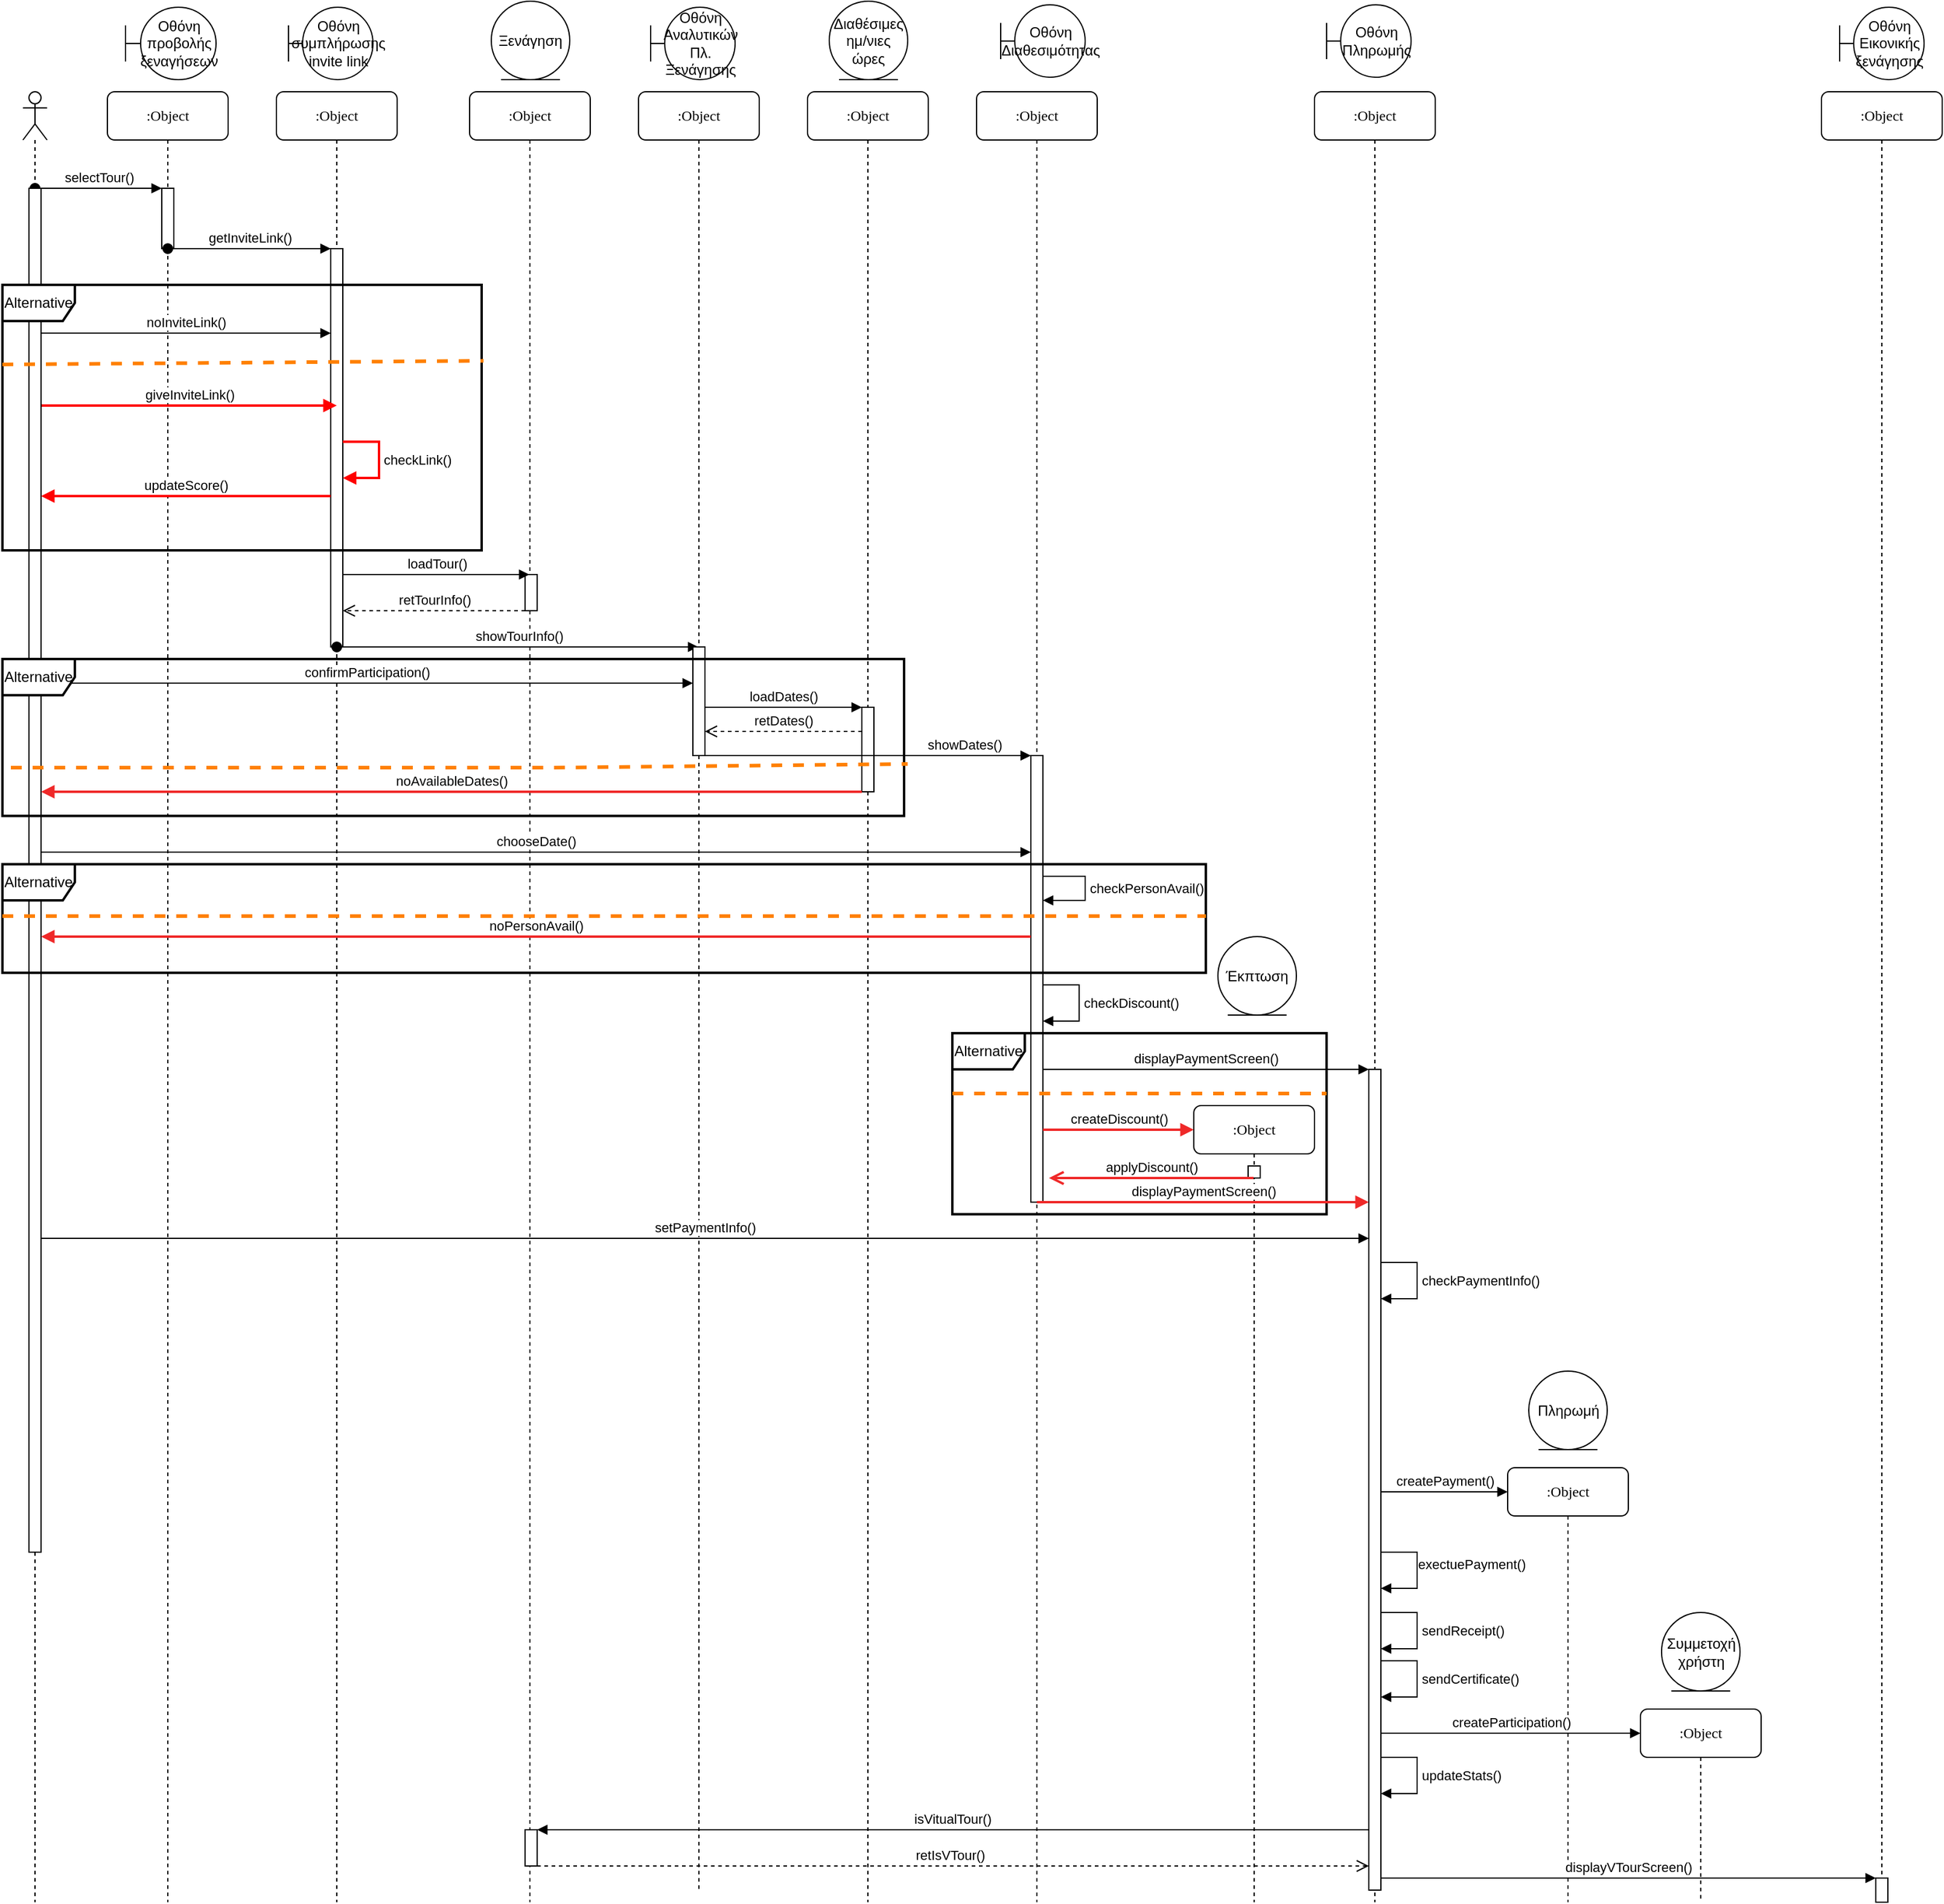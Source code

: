 <mxfile version="21.2.7" type="device">
  <diagram name="Page-1" id="13e1069c-82ec-6db2-03f1-153e76fe0fe0">
    <mxGraphModel dx="1557" dy="818" grid="1" gridSize="10" guides="1" tooltips="1" connect="1" arrows="1" fold="1" page="1" pageScale="1" pageWidth="1100" pageHeight="850" background="none" math="0" shadow="0">
      <root>
        <mxCell id="0" />
        <mxCell id="1" parent="0" />
        <mxCell id="7baba1c4bc27f4b0-3" value=":Object" style="shape=umlLifeline;perimeter=lifelinePerimeter;whiteSpace=wrap;html=1;container=1;collapsible=0;recursiveResize=0;outlineConnect=0;rounded=1;shadow=0;comic=0;labelBackgroundColor=none;strokeWidth=1;fontFamily=Verdana;fontSize=12;align=center;" parent="1" vertex="1">
          <mxGeometry x="400" y="80" width="100" height="1500" as="geometry" />
        </mxCell>
        <mxCell id="dj44LJOCPVhBjcXv33t8-38" value="" style="html=1;points=[];perimeter=orthogonalPerimeter;outlineConnect=0;targetShapes=umlLifeline;portConstraint=eastwest;newEdgeStyle={&quot;edgeStyle&quot;:&quot;elbowEdgeStyle&quot;,&quot;elbow&quot;:&quot;vertical&quot;,&quot;curved&quot;:0,&quot;rounded&quot;:0};" parent="7baba1c4bc27f4b0-3" vertex="1">
          <mxGeometry x="46" y="400" width="10" height="30" as="geometry" />
        </mxCell>
        <mxCell id="gjY2P6KVHGugal5kEeXi-45" value="" style="html=1;points=[];perimeter=orthogonalPerimeter;outlineConnect=0;targetShapes=umlLifeline;portConstraint=eastwest;newEdgeStyle={&quot;edgeStyle&quot;:&quot;elbowEdgeStyle&quot;,&quot;elbow&quot;:&quot;vertical&quot;,&quot;curved&quot;:0,&quot;rounded&quot;:0};" vertex="1" parent="7baba1c4bc27f4b0-3">
          <mxGeometry x="46" y="1440" width="10" height="30" as="geometry" />
        </mxCell>
        <mxCell id="7baba1c4bc27f4b0-2" value=":Object" style="shape=umlLifeline;perimeter=lifelinePerimeter;whiteSpace=wrap;html=1;container=1;collapsible=0;recursiveResize=0;outlineConnect=0;rounded=1;shadow=0;comic=0;labelBackgroundColor=none;strokeWidth=1;fontFamily=Verdana;fontSize=12;align=center;" parent="1" vertex="1">
          <mxGeometry x="240" y="80" width="100" height="1500" as="geometry" />
        </mxCell>
        <mxCell id="dj44LJOCPVhBjcXv33t8-22" value="" style="html=1;points=[];perimeter=orthogonalPerimeter;outlineConnect=0;targetShapes=umlLifeline;portConstraint=eastwest;newEdgeStyle={&quot;edgeStyle&quot;:&quot;elbowEdgeStyle&quot;,&quot;elbow&quot;:&quot;vertical&quot;,&quot;curved&quot;:0,&quot;rounded&quot;:0};" parent="7baba1c4bc27f4b0-2" vertex="1">
          <mxGeometry x="45" y="130" width="10" height="330" as="geometry" />
        </mxCell>
        <mxCell id="dj44LJOCPVhBjcXv33t8-31" value="checkLink()" style="html=1;align=left;spacingLeft=2;endArrow=block;rounded=0;edgeStyle=orthogonalEdgeStyle;curved=0;rounded=0;strokeColor=#FF0000;strokeWidth=2;" parent="7baba1c4bc27f4b0-2" target="dj44LJOCPVhBjcXv33t8-22" edge="1">
          <mxGeometry relative="1" as="geometry">
            <mxPoint x="55" y="290" as="sourcePoint" />
            <Array as="points">
              <mxPoint x="85" y="290" />
              <mxPoint x="85" y="320" />
            </Array>
            <mxPoint x="60" y="320" as="targetPoint" />
          </mxGeometry>
        </mxCell>
        <mxCell id="dj44LJOCPVhBjcXv33t8-37" value="loadTour()" style="html=1;verticalAlign=bottom;endArrow=block;edgeStyle=elbowEdgeStyle;elbow=vertical;curved=0;rounded=0;" parent="7baba1c4bc27f4b0-2" target="7baba1c4bc27f4b0-3" edge="1">
          <mxGeometry width="80" relative="1" as="geometry">
            <mxPoint x="55" y="400" as="sourcePoint" />
            <mxPoint x="135" y="400" as="targetPoint" />
          </mxGeometry>
        </mxCell>
        <mxCell id="dj44LJOCPVhBjcXv33t8-48" value="showTourInfo()" style="html=1;verticalAlign=bottom;startArrow=oval;endArrow=block;startSize=8;edgeStyle=elbowEdgeStyle;elbow=vertical;curved=0;rounded=0;" parent="7baba1c4bc27f4b0-2" target="7baba1c4bc27f4b0-4" edge="1">
          <mxGeometry x="0.009" relative="1" as="geometry">
            <mxPoint x="50" y="460" as="sourcePoint" />
            <mxPoint as="offset" />
          </mxGeometry>
        </mxCell>
        <mxCell id="7baba1c4bc27f4b0-4" value=":Object" style="shape=umlLifeline;perimeter=lifelinePerimeter;whiteSpace=wrap;html=1;container=1;collapsible=0;recursiveResize=0;outlineConnect=0;rounded=1;shadow=0;comic=0;labelBackgroundColor=none;strokeWidth=1;fontFamily=Verdana;fontSize=12;align=center;" parent="1" vertex="1">
          <mxGeometry x="540" y="80" width="100" height="1490" as="geometry" />
        </mxCell>
        <mxCell id="dj44LJOCPVhBjcXv33t8-47" value="" style="html=1;points=[];perimeter=orthogonalPerimeter;outlineConnect=0;targetShapes=umlLifeline;portConstraint=eastwest;newEdgeStyle={&quot;edgeStyle&quot;:&quot;elbowEdgeStyle&quot;,&quot;elbow&quot;:&quot;vertical&quot;,&quot;curved&quot;:0,&quot;rounded&quot;:0};" parent="7baba1c4bc27f4b0-4" vertex="1">
          <mxGeometry x="45" y="460" width="10" height="90" as="geometry" />
        </mxCell>
        <mxCell id="7baba1c4bc27f4b0-5" value=":Object" style="shape=umlLifeline;perimeter=lifelinePerimeter;whiteSpace=wrap;html=1;container=1;collapsible=0;recursiveResize=0;outlineConnect=0;rounded=1;shadow=0;comic=0;labelBackgroundColor=none;strokeWidth=1;fontFamily=Verdana;fontSize=12;align=center;" parent="1" vertex="1">
          <mxGeometry x="680" y="80" width="100" height="1500" as="geometry" />
        </mxCell>
        <mxCell id="dj44LJOCPVhBjcXv33t8-50" value="" style="html=1;points=[];perimeter=orthogonalPerimeter;outlineConnect=0;targetShapes=umlLifeline;portConstraint=eastwest;newEdgeStyle={&quot;edgeStyle&quot;:&quot;elbowEdgeStyle&quot;,&quot;elbow&quot;:&quot;vertical&quot;,&quot;curved&quot;:0,&quot;rounded&quot;:0};" parent="7baba1c4bc27f4b0-5" vertex="1">
          <mxGeometry x="45" y="510" width="10" height="70" as="geometry" />
        </mxCell>
        <mxCell id="7baba1c4bc27f4b0-6" value=":Object" style="shape=umlLifeline;perimeter=lifelinePerimeter;whiteSpace=wrap;html=1;container=1;collapsible=0;recursiveResize=0;outlineConnect=0;rounded=1;shadow=0;comic=0;labelBackgroundColor=none;strokeWidth=1;fontFamily=Verdana;fontSize=12;align=center;" parent="1" vertex="1">
          <mxGeometry x="820" y="80" width="100" height="1500" as="geometry" />
        </mxCell>
        <mxCell id="gjY2P6KVHGugal5kEeXi-13" value="" style="html=1;points=[];perimeter=orthogonalPerimeter;outlineConnect=0;targetShapes=umlLifeline;portConstraint=eastwest;newEdgeStyle={&quot;edgeStyle&quot;:&quot;elbowEdgeStyle&quot;,&quot;elbow&quot;:&quot;vertical&quot;,&quot;curved&quot;:0,&quot;rounded&quot;:0};" vertex="1" parent="7baba1c4bc27f4b0-6">
          <mxGeometry x="45" y="550" width="10" height="370" as="geometry" />
        </mxCell>
        <mxCell id="gjY2P6KVHGugal5kEeXi-16" value="checkPersonAvail()" style="html=1;align=left;spacingLeft=2;endArrow=block;rounded=0;edgeStyle=orthogonalEdgeStyle;curved=0;rounded=0;" edge="1" target="gjY2P6KVHGugal5kEeXi-13" parent="7baba1c4bc27f4b0-6">
          <mxGeometry relative="1" as="geometry">
            <mxPoint x="55" y="650" as="sourcePoint" />
            <Array as="points">
              <mxPoint x="90" y="650" />
              <mxPoint x="90" y="670" />
            </Array>
            <mxPoint x="60" y="680" as="targetPoint" />
          </mxGeometry>
        </mxCell>
        <mxCell id="gjY2P6KVHGugal5kEeXi-17" value="checkDiscount()" style="html=1;align=left;spacingLeft=2;endArrow=block;rounded=0;edgeStyle=orthogonalEdgeStyle;curved=0;rounded=0;" edge="1" parent="7baba1c4bc27f4b0-6">
          <mxGeometry relative="1" as="geometry">
            <mxPoint x="55" y="740" as="sourcePoint" />
            <Array as="points">
              <mxPoint x="85" y="740" />
              <mxPoint x="85" y="770" />
            </Array>
            <mxPoint x="55" y="770" as="targetPoint" />
          </mxGeometry>
        </mxCell>
        <mxCell id="7baba1c4bc27f4b0-8" value=":Object" style="shape=umlLifeline;perimeter=lifelinePerimeter;whiteSpace=wrap;html=1;container=1;collapsible=0;recursiveResize=0;outlineConnect=0;rounded=1;shadow=0;comic=0;labelBackgroundColor=none;strokeWidth=1;fontFamily=Verdana;fontSize=12;align=center;" parent="1" vertex="1">
          <mxGeometry x="100" y="80" width="100" height="1500" as="geometry" />
        </mxCell>
        <mxCell id="dj44LJOCPVhBjcXv33t8-18" value="" style="html=1;points=[];perimeter=orthogonalPerimeter;outlineConnect=0;targetShapes=umlLifeline;portConstraint=eastwest;newEdgeStyle={&quot;edgeStyle&quot;:&quot;elbowEdgeStyle&quot;,&quot;elbow&quot;:&quot;vertical&quot;,&quot;curved&quot;:0,&quot;rounded&quot;:0};" parent="7baba1c4bc27f4b0-8" vertex="1">
          <mxGeometry x="45" y="80" width="10" height="50" as="geometry" />
        </mxCell>
        <mxCell id="dj44LJOCPVhBjcXv33t8-19" value="selectTour()" style="html=1;verticalAlign=bottom;startArrow=oval;endArrow=block;startSize=8;edgeStyle=elbowEdgeStyle;elbow=vertical;curved=0;rounded=0;" parent="7baba1c4bc27f4b0-8" target="dj44LJOCPVhBjcXv33t8-18" edge="1">
          <mxGeometry x="0.009" relative="1" as="geometry">
            <mxPoint x="-60" y="80" as="sourcePoint" />
            <mxPoint as="offset" />
          </mxGeometry>
        </mxCell>
        <mxCell id="dj44LJOCPVhBjcXv33t8-23" value="getInviteLink()" style="html=1;verticalAlign=bottom;startArrow=oval;endArrow=block;startSize=8;edgeStyle=elbowEdgeStyle;elbow=vertical;curved=0;rounded=0;" parent="7baba1c4bc27f4b0-8" target="dj44LJOCPVhBjcXv33t8-22" edge="1">
          <mxGeometry x="0.009" relative="1" as="geometry">
            <mxPoint x="50" y="130" as="sourcePoint" />
            <mxPoint as="offset" />
          </mxGeometry>
        </mxCell>
        <mxCell id="dj44LJOCPVhBjcXv33t8-29" value="giveInviteLink()" style="html=1;verticalAlign=bottom;endArrow=block;edgeStyle=elbowEdgeStyle;elbow=vertical;curved=0;rounded=0;strokeColor=#ff0000;strokeWidth=2;" parent="7baba1c4bc27f4b0-8" source="dj44LJOCPVhBjcXv33t8-24" edge="1">
          <mxGeometry width="80" relative="1" as="geometry">
            <mxPoint x="55" y="220" as="sourcePoint" />
            <mxPoint x="190" y="260" as="targetPoint" />
            <Array as="points">
              <mxPoint x="-10" y="260" />
            </Array>
          </mxGeometry>
        </mxCell>
        <mxCell id="dj44LJOCPVhBjcXv33t8-1" value="" style="shape=umlLifeline;perimeter=lifelinePerimeter;whiteSpace=wrap;html=1;container=1;dropTarget=0;collapsible=0;recursiveResize=0;outlineConnect=0;portConstraint=eastwest;newEdgeStyle={&quot;edgeStyle&quot;:&quot;elbowEdgeStyle&quot;,&quot;elbow&quot;:&quot;vertical&quot;,&quot;curved&quot;:0,&quot;rounded&quot;:0};participant=umlActor;" parent="1" vertex="1">
          <mxGeometry x="30" y="80" width="20" height="1500" as="geometry" />
        </mxCell>
        <mxCell id="dj44LJOCPVhBjcXv33t8-24" value="" style="html=1;points=[];perimeter=orthogonalPerimeter;outlineConnect=0;targetShapes=umlLifeline;portConstraint=eastwest;newEdgeStyle={&quot;edgeStyle&quot;:&quot;elbowEdgeStyle&quot;,&quot;elbow&quot;:&quot;vertical&quot;,&quot;curved&quot;:0,&quot;rounded&quot;:0};" parent="dj44LJOCPVhBjcXv33t8-1" vertex="1">
          <mxGeometry x="5" y="80" width="10" height="1130" as="geometry" />
        </mxCell>
        <mxCell id="dj44LJOCPVhBjcXv33t8-2" value="Οθόνη προβολής ξεναγήσεων" style="shape=umlBoundary;whiteSpace=wrap;html=1;" parent="1" vertex="1">
          <mxGeometry x="115" y="10" width="75" height="60" as="geometry" />
        </mxCell>
        <mxCell id="dj44LJOCPVhBjcXv33t8-4" value="&lt;div&gt;Οθόνη συμπλήρωσης&lt;/div&gt;&lt;div&gt;invite link&lt;br&gt;&lt;/div&gt;" style="shape=umlBoundary;whiteSpace=wrap;html=1;" parent="1" vertex="1">
          <mxGeometry x="250" y="10" width="70" height="60" as="geometry" />
        </mxCell>
        <mxCell id="dj44LJOCPVhBjcXv33t8-5" value="Ξενάγηση" style="ellipse;shape=umlEntity;whiteSpace=wrap;html=1;" parent="1" vertex="1">
          <mxGeometry x="418" y="5" width="65" height="65" as="geometry" />
        </mxCell>
        <mxCell id="dj44LJOCPVhBjcXv33t8-6" value="Οθόνη Αναλυτικών Πλ. Ξενάγησης" style="shape=umlBoundary;whiteSpace=wrap;html=1;" parent="1" vertex="1">
          <mxGeometry x="550" y="10" width="70" height="60" as="geometry" />
        </mxCell>
        <mxCell id="dj44LJOCPVhBjcXv33t8-7" value="Διαθέσιμες ημ/νιες ώρες" style="ellipse;shape=umlEntity;whiteSpace=wrap;html=1;" parent="1" vertex="1">
          <mxGeometry x="698" y="5" width="65" height="65" as="geometry" />
        </mxCell>
        <mxCell id="dj44LJOCPVhBjcXv33t8-8" value="&lt;div&gt;Οθόνη&lt;/div&gt;&lt;div&gt;Διαθεσιμότητας&lt;br&gt;&lt;/div&gt;" style="shape=umlBoundary;whiteSpace=wrap;html=1;" parent="1" vertex="1">
          <mxGeometry x="840" y="8" width="70" height="60" as="geometry" />
        </mxCell>
        <mxCell id="dj44LJOCPVhBjcXv33t8-9" value="Έκπτωση" style="ellipse;shape=umlEntity;whiteSpace=wrap;html=1;" parent="1" vertex="1">
          <mxGeometry x="1020" y="780" width="65" height="65" as="geometry" />
        </mxCell>
        <mxCell id="dj44LJOCPVhBjcXv33t8-10" value=":Object" style="shape=umlLifeline;perimeter=lifelinePerimeter;whiteSpace=wrap;html=1;container=1;collapsible=0;recursiveResize=0;outlineConnect=0;rounded=1;shadow=0;comic=0;labelBackgroundColor=none;strokeWidth=1;fontFamily=Verdana;fontSize=12;align=center;" parent="1" vertex="1">
          <mxGeometry x="1100" y="80" width="100" height="1500" as="geometry" />
        </mxCell>
        <mxCell id="gjY2P6KVHGugal5kEeXi-28" value="Alternative" style="shape=umlFrame;whiteSpace=wrap;html=1;pointerEvents=0;strokeWidth=2;" vertex="1" parent="dj44LJOCPVhBjcXv33t8-10">
          <mxGeometry x="-300" y="780" width="310" height="150" as="geometry" />
        </mxCell>
        <mxCell id="gjY2P6KVHGugal5kEeXi-29" value="" style="endArrow=none;dashed=1;html=1;rounded=0;strokeColor=#ff8000;strokeWidth=3;" edge="1" parent="dj44LJOCPVhBjcXv33t8-10">
          <mxGeometry width="50" height="50" relative="1" as="geometry">
            <mxPoint x="-300" y="830" as="sourcePoint" />
            <mxPoint x="10" y="830" as="targetPoint" />
            <Array as="points" />
          </mxGeometry>
        </mxCell>
        <mxCell id="gjY2P6KVHGugal5kEeXi-30" value="" style="html=1;points=[];perimeter=orthogonalPerimeter;outlineConnect=0;targetShapes=umlLifeline;portConstraint=eastwest;newEdgeStyle={&quot;edgeStyle&quot;:&quot;elbowEdgeStyle&quot;,&quot;elbow&quot;:&quot;vertical&quot;,&quot;curved&quot;:0,&quot;rounded&quot;:0};" vertex="1" parent="dj44LJOCPVhBjcXv33t8-10">
          <mxGeometry x="45" y="810" width="10" height="680" as="geometry" />
        </mxCell>
        <mxCell id="gjY2P6KVHGugal5kEeXi-32" value="checkPaymentInfo()" style="html=1;align=left;spacingLeft=2;endArrow=block;rounded=0;edgeStyle=orthogonalEdgeStyle;curved=0;rounded=0;" edge="1" parent="dj44LJOCPVhBjcXv33t8-10">
          <mxGeometry relative="1" as="geometry">
            <mxPoint x="55" y="970" as="sourcePoint" />
            <Array as="points">
              <mxPoint x="85" y="970" />
              <mxPoint x="85" y="1000" />
            </Array>
            <mxPoint x="55" y="1000" as="targetPoint" />
          </mxGeometry>
        </mxCell>
        <mxCell id="gjY2P6KVHGugal5kEeXi-34" value="createPayment()" style="html=1;verticalAlign=bottom;endArrow=block;edgeStyle=elbowEdgeStyle;elbow=vertical;curved=0;rounded=0;" edge="1" parent="dj44LJOCPVhBjcXv33t8-10" source="gjY2P6KVHGugal5kEeXi-30">
          <mxGeometry width="80" relative="1" as="geometry">
            <mxPoint x="60" y="1160" as="sourcePoint" />
            <mxPoint x="160" y="1160" as="targetPoint" />
          </mxGeometry>
        </mxCell>
        <mxCell id="7baba1c4bc27f4b0-7" value=":Object" style="shape=umlLifeline;perimeter=lifelinePerimeter;whiteSpace=wrap;html=1;container=1;collapsible=0;recursiveResize=0;outlineConnect=0;rounded=1;shadow=0;comic=0;labelBackgroundColor=none;strokeWidth=1;fontFamily=Verdana;fontSize=12;align=center;" parent="dj44LJOCPVhBjcXv33t8-10" vertex="1">
          <mxGeometry x="-100" y="840" width="100" height="660" as="geometry" />
        </mxCell>
        <mxCell id="gjY2P6KVHGugal5kEeXi-35" value="" style="html=1;points=[];perimeter=orthogonalPerimeter;outlineConnect=0;targetShapes=umlLifeline;portConstraint=eastwest;newEdgeStyle={&quot;edgeStyle&quot;:&quot;elbowEdgeStyle&quot;,&quot;elbow&quot;:&quot;vertical&quot;,&quot;curved&quot;:0,&quot;rounded&quot;:0};" vertex="1" parent="7baba1c4bc27f4b0-7">
          <mxGeometry x="45" y="50" width="10" height="10" as="geometry" />
        </mxCell>
        <mxCell id="gjY2P6KVHGugal5kEeXi-38" value="" style="html=1;align=left;spacingLeft=2;endArrow=block;rounded=0;edgeStyle=orthogonalEdgeStyle;curved=0;rounded=0;" edge="1" parent="dj44LJOCPVhBjcXv33t8-10">
          <mxGeometry relative="1" as="geometry">
            <mxPoint x="55" y="1210" as="sourcePoint" />
            <Array as="points">
              <mxPoint x="85" y="1210" />
              <mxPoint x="85" y="1240" />
            </Array>
            <mxPoint x="55" y="1240" as="targetPoint" />
          </mxGeometry>
        </mxCell>
        <mxCell id="gjY2P6KVHGugal5kEeXi-39" value="exectuePayment()" style="edgeLabel;html=1;align=center;verticalAlign=middle;resizable=0;points=[];" vertex="1" connectable="0" parent="gjY2P6KVHGugal5kEeXi-38">
          <mxGeometry x="-0.267" relative="1" as="geometry">
            <mxPoint x="45" y="7" as="offset" />
          </mxGeometry>
        </mxCell>
        <mxCell id="gjY2P6KVHGugal5kEeXi-40" value="sendReceipt()" style="html=1;align=left;spacingLeft=2;endArrow=block;rounded=0;edgeStyle=orthogonalEdgeStyle;curved=0;rounded=0;" edge="1" parent="dj44LJOCPVhBjcXv33t8-10">
          <mxGeometry relative="1" as="geometry">
            <mxPoint x="55" y="1260" as="sourcePoint" />
            <Array as="points">
              <mxPoint x="85" y="1260" />
              <mxPoint x="85" y="1290" />
            </Array>
            <mxPoint x="55" y="1290" as="targetPoint" />
          </mxGeometry>
        </mxCell>
        <mxCell id="gjY2P6KVHGugal5kEeXi-41" value="sendCertificate()" style="html=1;align=left;spacingLeft=2;endArrow=block;rounded=0;edgeStyle=orthogonalEdgeStyle;curved=0;rounded=0;" edge="1" parent="dj44LJOCPVhBjcXv33t8-10">
          <mxGeometry relative="1" as="geometry">
            <mxPoint x="55" y="1300" as="sourcePoint" />
            <Array as="points">
              <mxPoint x="85" y="1300" />
              <mxPoint x="85" y="1330" />
            </Array>
            <mxPoint x="55" y="1330" as="targetPoint" />
          </mxGeometry>
        </mxCell>
        <mxCell id="gjY2P6KVHGugal5kEeXi-43" value="updateStats()" style="html=1;align=left;spacingLeft=2;endArrow=block;rounded=0;edgeStyle=orthogonalEdgeStyle;curved=0;rounded=0;" edge="1" parent="dj44LJOCPVhBjcXv33t8-10">
          <mxGeometry relative="1" as="geometry">
            <mxPoint x="55" y="1380" as="sourcePoint" />
            <Array as="points">
              <mxPoint x="85" y="1380" />
              <mxPoint x="85" y="1410" />
            </Array>
            <mxPoint x="55" y="1410" as="targetPoint" />
          </mxGeometry>
        </mxCell>
        <mxCell id="dj44LJOCPVhBjcXv33t8-11" value=":Object" style="shape=umlLifeline;perimeter=lifelinePerimeter;whiteSpace=wrap;html=1;container=1;collapsible=0;recursiveResize=0;outlineConnect=0;rounded=1;shadow=0;comic=0;labelBackgroundColor=none;strokeWidth=1;fontFamily=Verdana;fontSize=12;align=center;" parent="1" vertex="1">
          <mxGeometry x="1260" y="1220" width="100" height="360" as="geometry" />
        </mxCell>
        <mxCell id="dj44LJOCPVhBjcXv33t8-12" value=":Object" style="shape=umlLifeline;perimeter=lifelinePerimeter;whiteSpace=wrap;html=1;container=1;collapsible=0;recursiveResize=0;outlineConnect=0;rounded=1;shadow=0;comic=0;labelBackgroundColor=none;strokeWidth=1;fontFamily=Verdana;fontSize=12;align=center;" parent="1" vertex="1">
          <mxGeometry x="1370" y="1420" width="100" height="160" as="geometry" />
        </mxCell>
        <mxCell id="dj44LJOCPVhBjcXv33t8-13" value="Οθόνη Πληρωμής" style="shape=umlBoundary;whiteSpace=wrap;html=1;" parent="1" vertex="1">
          <mxGeometry x="1110" y="8" width="70" height="60" as="geometry" />
        </mxCell>
        <mxCell id="dj44LJOCPVhBjcXv33t8-14" value="Πληρωμή" style="ellipse;shape=umlEntity;whiteSpace=wrap;html=1;" parent="1" vertex="1">
          <mxGeometry x="1277.5" y="1140" width="65" height="65" as="geometry" />
        </mxCell>
        <mxCell id="dj44LJOCPVhBjcXv33t8-15" value="Συμμετοχή χρήστη" style="ellipse;shape=umlEntity;whiteSpace=wrap;html=1;" parent="1" vertex="1">
          <mxGeometry x="1387.5" y="1340" width="65" height="65" as="geometry" />
        </mxCell>
        <mxCell id="dj44LJOCPVhBjcXv33t8-16" value=":Object" style="shape=umlLifeline;perimeter=lifelinePerimeter;whiteSpace=wrap;html=1;container=1;collapsible=0;recursiveResize=0;outlineConnect=0;rounded=1;shadow=0;comic=0;labelBackgroundColor=none;strokeWidth=1;fontFamily=Verdana;fontSize=12;align=center;" parent="1" vertex="1">
          <mxGeometry x="1520" y="80" width="100" height="1500" as="geometry" />
        </mxCell>
        <mxCell id="gjY2P6KVHGugal5kEeXi-49" value="" style="html=1;points=[];perimeter=orthogonalPerimeter;outlineConnect=0;targetShapes=umlLifeline;portConstraint=eastwest;newEdgeStyle={&quot;edgeStyle&quot;:&quot;elbowEdgeStyle&quot;,&quot;elbow&quot;:&quot;vertical&quot;,&quot;curved&quot;:0,&quot;rounded&quot;:0};" vertex="1" parent="dj44LJOCPVhBjcXv33t8-16">
          <mxGeometry x="45" y="1480" width="10" height="20" as="geometry" />
        </mxCell>
        <mxCell id="dj44LJOCPVhBjcXv33t8-17" value="Οθόνη Εικονικής ξενάγησης" style="shape=umlBoundary;whiteSpace=wrap;html=1;" parent="1" vertex="1">
          <mxGeometry x="1535" y="10" width="70" height="60" as="geometry" />
        </mxCell>
        <mxCell id="dj44LJOCPVhBjcXv33t8-26" value="noInviteLink()" style="html=1;verticalAlign=bottom;endArrow=block;edgeStyle=elbowEdgeStyle;elbow=vertical;curved=0;rounded=0;" parent="1" source="dj44LJOCPVhBjcXv33t8-24" target="dj44LJOCPVhBjcXv33t8-22" edge="1">
          <mxGeometry width="80" relative="1" as="geometry">
            <mxPoint x="70" y="260" as="sourcePoint" />
            <mxPoint x="150" y="260" as="targetPoint" />
            <Array as="points">
              <mxPoint x="90" y="280" />
            </Array>
          </mxGeometry>
        </mxCell>
        <mxCell id="dj44LJOCPVhBjcXv33t8-35" value="Alternative" style="shape=umlFrame;whiteSpace=wrap;html=1;pointerEvents=0;strokeWidth=2;" parent="1" vertex="1">
          <mxGeometry x="13" y="240" width="397" height="220" as="geometry" />
        </mxCell>
        <mxCell id="dj44LJOCPVhBjcXv33t8-36" value="" style="endArrow=none;dashed=1;html=1;rounded=0;exitX=0;exitY=0.3;exitDx=0;exitDy=0;exitPerimeter=0;entryX=1.004;entryY=0.286;entryDx=0;entryDy=0;entryPerimeter=0;strokeColor=#ff8000;strokeWidth=3;" parent="1" source="dj44LJOCPVhBjcXv33t8-35" target="dj44LJOCPVhBjcXv33t8-35" edge="1">
          <mxGeometry width="50" height="50" relative="1" as="geometry">
            <mxPoint x="50" y="330" as="sourcePoint" />
            <mxPoint x="100" y="280" as="targetPoint" />
          </mxGeometry>
        </mxCell>
        <mxCell id="dj44LJOCPVhBjcXv33t8-44" value="updateScore()" style="html=1;verticalAlign=bottom;endArrow=none;edgeStyle=elbowEdgeStyle;elbow=vertical;curved=0;rounded=0;startArrow=block;startFill=1;endFill=0;strokeWidth=2;strokeColor=#ff0000;" parent="1" target="dj44LJOCPVhBjcXv33t8-22" edge="1">
          <mxGeometry width="80" relative="1" as="geometry">
            <mxPoint x="45" y="415" as="sourcePoint" />
            <mxPoint x="255" y="425" as="targetPoint" />
          </mxGeometry>
        </mxCell>
        <mxCell id="dj44LJOCPVhBjcXv33t8-46" value="retTourInfo()" style="html=1;verticalAlign=bottom;endArrow=open;dashed=1;endSize=8;edgeStyle=elbowEdgeStyle;elbow=vertical;curved=0;rounded=0;" parent="1" source="dj44LJOCPVhBjcXv33t8-38" target="dj44LJOCPVhBjcXv33t8-22" edge="1">
          <mxGeometry relative="1" as="geometry">
            <mxPoint x="400" y="510" as="sourcePoint" />
            <mxPoint x="300" y="520" as="targetPoint" />
            <Array as="points">
              <mxPoint x="420" y="510" />
            </Array>
          </mxGeometry>
        </mxCell>
        <mxCell id="dj44LJOCPVhBjcXv33t8-49" value="confirmParticipation()" style="html=1;verticalAlign=bottom;endArrow=block;edgeStyle=elbowEdgeStyle;elbow=vertical;curved=0;rounded=0;" parent="1" source="dj44LJOCPVhBjcXv33t8-24" target="dj44LJOCPVhBjcXv33t8-47" edge="1">
          <mxGeometry width="80" relative="1" as="geometry">
            <mxPoint x="500" y="580" as="sourcePoint" />
            <mxPoint x="580" y="580" as="targetPoint" />
            <Array as="points">
              <mxPoint x="490" y="570" />
              <mxPoint x="410" y="590" />
            </Array>
          </mxGeometry>
        </mxCell>
        <mxCell id="gjY2P6KVHGugal5kEeXi-1" value="noAvailableDates()" style="html=1;verticalAlign=bottom;endArrow=block;edgeStyle=elbowEdgeStyle;elbow=vertical;curved=0;rounded=0;strokeColor=#ef2929;strokeWidth=2;" edge="1" parent="1" source="dj44LJOCPVhBjcXv33t8-50" target="dj44LJOCPVhBjcXv33t8-24">
          <mxGeometry width="80" relative="1" as="geometry">
            <mxPoint x="630" y="640" as="sourcePoint" />
            <mxPoint x="710" y="640" as="targetPoint" />
            <Array as="points">
              <mxPoint x="670" y="660" />
              <mxPoint x="580" y="650" />
            </Array>
          </mxGeometry>
        </mxCell>
        <mxCell id="gjY2P6KVHGugal5kEeXi-5" value="Alternative" style="shape=umlFrame;whiteSpace=wrap;html=1;pointerEvents=0;strokeWidth=2;" vertex="1" parent="1">
          <mxGeometry x="13" y="550" width="747" height="130" as="geometry" />
        </mxCell>
        <mxCell id="gjY2P6KVHGugal5kEeXi-6" value="" style="endArrow=none;dashed=1;html=1;rounded=0;entryX=1.004;entryY=0.669;entryDx=0;entryDy=0;entryPerimeter=0;strokeColor=#ff8000;strokeWidth=3;" edge="1" parent="1" target="gjY2P6KVHGugal5kEeXi-5">
          <mxGeometry width="50" height="50" relative="1" as="geometry">
            <mxPoint x="20" y="640" as="sourcePoint" />
            <mxPoint x="412" y="628.5" as="targetPoint" />
            <Array as="points">
              <mxPoint x="470" y="640" />
            </Array>
          </mxGeometry>
        </mxCell>
        <mxCell id="gjY2P6KVHGugal5kEeXi-9" value="retDates()" style="html=1;verticalAlign=bottom;endArrow=open;dashed=1;endSize=8;edgeStyle=elbowEdgeStyle;elbow=vertical;curved=0;rounded=0;" edge="1" parent="1" source="dj44LJOCPVhBjcXv33t8-50" target="dj44LJOCPVhBjcXv33t8-47">
          <mxGeometry relative="1" as="geometry">
            <mxPoint x="700" y="620" as="sourcePoint" />
            <mxPoint x="620" y="620" as="targetPoint" />
            <Array as="points">
              <mxPoint x="690" y="610" />
              <mxPoint x="690" y="620" />
            </Array>
          </mxGeometry>
        </mxCell>
        <mxCell id="gjY2P6KVHGugal5kEeXi-10" value="loadDates()" style="html=1;verticalAlign=bottom;endArrow=block;edgeStyle=elbowEdgeStyle;elbow=vertical;curved=0;rounded=0;" edge="1" parent="1" source="dj44LJOCPVhBjcXv33t8-47" target="dj44LJOCPVhBjcXv33t8-50">
          <mxGeometry width="80" relative="1" as="geometry">
            <mxPoint x="620" y="590" as="sourcePoint" />
            <mxPoint x="700" y="590" as="targetPoint" />
            <Array as="points">
              <mxPoint x="630" y="590" />
            </Array>
          </mxGeometry>
        </mxCell>
        <mxCell id="gjY2P6KVHGugal5kEeXi-12" value="showDates()" style="html=1;verticalAlign=bottom;endArrow=block;edgeStyle=elbowEdgeStyle;elbow=vertical;curved=0;rounded=0;" edge="1" parent="1" source="dj44LJOCPVhBjcXv33t8-47" target="gjY2P6KVHGugal5kEeXi-13">
          <mxGeometry x="0.593" width="80" relative="1" as="geometry">
            <mxPoint x="780" y="630" as="sourcePoint" />
            <mxPoint x="860" y="630" as="targetPoint" />
            <Array as="points">
              <mxPoint x="830" y="630" />
            </Array>
            <mxPoint as="offset" />
          </mxGeometry>
        </mxCell>
        <mxCell id="gjY2P6KVHGugal5kEeXi-14" value="chooseDate()" style="html=1;verticalAlign=bottom;endArrow=block;edgeStyle=elbowEdgeStyle;elbow=vertical;curved=0;rounded=0;" edge="1" parent="1" source="dj44LJOCPVhBjcXv33t8-24" target="gjY2P6KVHGugal5kEeXi-13">
          <mxGeometry width="80" relative="1" as="geometry">
            <mxPoint x="60" y="710" as="sourcePoint" />
            <mxPoint x="140" y="710" as="targetPoint" />
            <Array as="points">
              <mxPoint x="820" y="710" />
            </Array>
          </mxGeometry>
        </mxCell>
        <mxCell id="gjY2P6KVHGugal5kEeXi-18" value="noPersonAvail()" style="html=1;verticalAlign=bottom;endArrow=block;edgeStyle=elbowEdgeStyle;elbow=vertical;curved=0;rounded=0;strokeColor=#ef2929;strokeWidth=2;" edge="1" parent="1" source="gjY2P6KVHGugal5kEeXi-13" target="dj44LJOCPVhBjcXv33t8-24">
          <mxGeometry width="80" relative="1" as="geometry">
            <mxPoint x="510" y="740" as="sourcePoint" />
            <mxPoint x="59" y="780" as="targetPoint" />
            <Array as="points">
              <mxPoint x="690" y="780" />
            </Array>
            <mxPoint as="offset" />
          </mxGeometry>
        </mxCell>
        <mxCell id="gjY2P6KVHGugal5kEeXi-19" value="Alternative" style="shape=umlFrame;whiteSpace=wrap;html=1;pointerEvents=0;strokeWidth=2;" vertex="1" parent="1">
          <mxGeometry x="13" y="720" width="997" height="90" as="geometry" />
        </mxCell>
        <mxCell id="gjY2P6KVHGugal5kEeXi-20" value="" style="endArrow=none;dashed=1;html=1;rounded=0;strokeColor=#ff8000;strokeWidth=3;" edge="1" parent="1">
          <mxGeometry width="50" height="50" relative="1" as="geometry">
            <mxPoint x="13" y="763" as="sourcePoint" />
            <mxPoint x="1010" y="763" as="targetPoint" />
            <Array as="points">
              <mxPoint x="463" y="763" />
            </Array>
          </mxGeometry>
        </mxCell>
        <mxCell id="gjY2P6KVHGugal5kEeXi-21" value="displayPaymentScreen()" style="html=1;verticalAlign=bottom;endArrow=block;edgeStyle=elbowEdgeStyle;elbow=vertical;curved=0;rounded=0;" edge="1" parent="1" source="gjY2P6KVHGugal5kEeXi-13" target="gjY2P6KVHGugal5kEeXi-30">
          <mxGeometry width="80" relative="1" as="geometry">
            <mxPoint x="920" y="890" as="sourcePoint" />
            <mxPoint x="1140" y="890" as="targetPoint" />
            <Array as="points">
              <mxPoint x="1040" y="890" />
              <mxPoint x="960" y="880" />
            </Array>
          </mxGeometry>
        </mxCell>
        <mxCell id="gjY2P6KVHGugal5kEeXi-26" value="applyDiscount()" style="html=1;verticalAlign=bottom;endArrow=open;endSize=8;edgeStyle=elbowEdgeStyle;elbow=vertical;curved=0;rounded=0;strokeColor=#ef2929;strokeWidth=2;" edge="1" parent="1" source="7baba1c4bc27f4b0-7">
          <mxGeometry relative="1" as="geometry">
            <mxPoint x="1005" y="980" as="sourcePoint" />
            <mxPoint x="880" y="980" as="targetPoint" />
            <Array as="points">
              <mxPoint x="990" y="980" />
              <mxPoint x="970" y="970" />
            </Array>
          </mxGeometry>
        </mxCell>
        <mxCell id="gjY2P6KVHGugal5kEeXi-27" value="displayPaymentScreen()" style="html=1;verticalAlign=bottom;endArrow=block;edgeStyle=elbowEdgeStyle;elbow=vertical;curved=0;rounded=0;strokeWidth=2;strokeColor=#ef2929;" edge="1" parent="1" target="gjY2P6KVHGugal5kEeXi-30">
          <mxGeometry width="80" relative="1" as="geometry">
            <mxPoint x="870" y="1000" as="sourcePoint" />
            <mxPoint x="1130" y="1000" as="targetPoint" />
            <Array as="points">
              <mxPoint x="965" y="1000" />
            </Array>
          </mxGeometry>
        </mxCell>
        <mxCell id="gjY2P6KVHGugal5kEeXi-31" value="setPaymentInfo()" style="html=1;verticalAlign=bottom;endArrow=block;edgeStyle=elbowEdgeStyle;elbow=vertical;curved=0;rounded=0;" edge="1" parent="1" source="dj44LJOCPVhBjcXv33t8-24" target="gjY2P6KVHGugal5kEeXi-30">
          <mxGeometry width="80" relative="1" as="geometry">
            <mxPoint x="50" y="1010" as="sourcePoint" />
            <mxPoint x="130" y="1030" as="targetPoint" />
            <Array as="points">
              <mxPoint x="88" y="1030" />
            </Array>
          </mxGeometry>
        </mxCell>
        <mxCell id="gjY2P6KVHGugal5kEeXi-24" value="createDiscount()" style="html=1;verticalAlign=bottom;endArrow=block;edgeStyle=elbowEdgeStyle;elbow=vertical;curved=0;rounded=0;strokeColor=#ef2929;strokeWidth=2;" edge="1" parent="1" source="gjY2P6KVHGugal5kEeXi-13">
          <mxGeometry width="80" relative="1" as="geometry">
            <mxPoint x="880" y="900" as="sourcePoint" />
            <mxPoint x="1000" y="940" as="targetPoint" />
            <Array as="points">
              <mxPoint x="960" y="940" />
              <mxPoint x="990" y="930" />
              <mxPoint x="920" y="920" />
              <mxPoint x="990" y="900" />
            </Array>
          </mxGeometry>
        </mxCell>
        <mxCell id="gjY2P6KVHGugal5kEeXi-42" value="createParticipation()" style="html=1;verticalAlign=bottom;endArrow=block;edgeStyle=elbowEdgeStyle;elbow=vertical;curved=0;rounded=0;" edge="1" parent="1" source="gjY2P6KVHGugal5kEeXi-30">
          <mxGeometry width="80" relative="1" as="geometry">
            <mxPoint x="1190" y="1440" as="sourcePoint" />
            <mxPoint x="1370" y="1440" as="targetPoint" />
            <Array as="points">
              <mxPoint x="1310" y="1440" />
              <mxPoint x="1330" y="1450" />
              <mxPoint x="1360" y="1440" />
            </Array>
          </mxGeometry>
        </mxCell>
        <mxCell id="gjY2P6KVHGugal5kEeXi-44" value="isVitualTour()" style="html=1;verticalAlign=bottom;endArrow=block;edgeStyle=elbowEdgeStyle;elbow=vertical;curved=0;rounded=0;" edge="1" parent="1" source="gjY2P6KVHGugal5kEeXi-30" target="gjY2P6KVHGugal5kEeXi-45">
          <mxGeometry x="0.002" width="80" relative="1" as="geometry">
            <mxPoint x="930" y="1520" as="sourcePoint" />
            <mxPoint x="510" y="1520" as="targetPoint" />
            <Array as="points">
              <mxPoint x="530" y="1520" />
            </Array>
            <mxPoint as="offset" />
          </mxGeometry>
        </mxCell>
        <mxCell id="gjY2P6KVHGugal5kEeXi-47" value="retIsVTour()" style="html=1;verticalAlign=bottom;endArrow=open;dashed=1;endSize=8;edgeStyle=elbowEdgeStyle;elbow=vertical;curved=0;rounded=0;" edge="1" parent="1" source="7baba1c4bc27f4b0-3" target="gjY2P6KVHGugal5kEeXi-30">
          <mxGeometry relative="1" as="geometry">
            <mxPoint x="1010" y="1540" as="sourcePoint" />
            <mxPoint x="1140" y="1550" as="targetPoint" />
            <Array as="points">
              <mxPoint x="680" y="1550" />
              <mxPoint x="540" y="1560" />
            </Array>
          </mxGeometry>
        </mxCell>
        <mxCell id="gjY2P6KVHGugal5kEeXi-48" value="displayVTourScreen()" style="html=1;verticalAlign=bottom;endArrow=block;edgeStyle=elbowEdgeStyle;elbow=vertical;curved=0;rounded=0;" edge="1" parent="1" source="gjY2P6KVHGugal5kEeXi-30" target="gjY2P6KVHGugal5kEeXi-49">
          <mxGeometry width="80" relative="1" as="geometry">
            <mxPoint x="1160" y="1560" as="sourcePoint" />
            <mxPoint x="1510" y="1570" as="targetPoint" />
            <Array as="points">
              <mxPoint x="1440" y="1560" />
            </Array>
          </mxGeometry>
        </mxCell>
      </root>
    </mxGraphModel>
  </diagram>
</mxfile>
